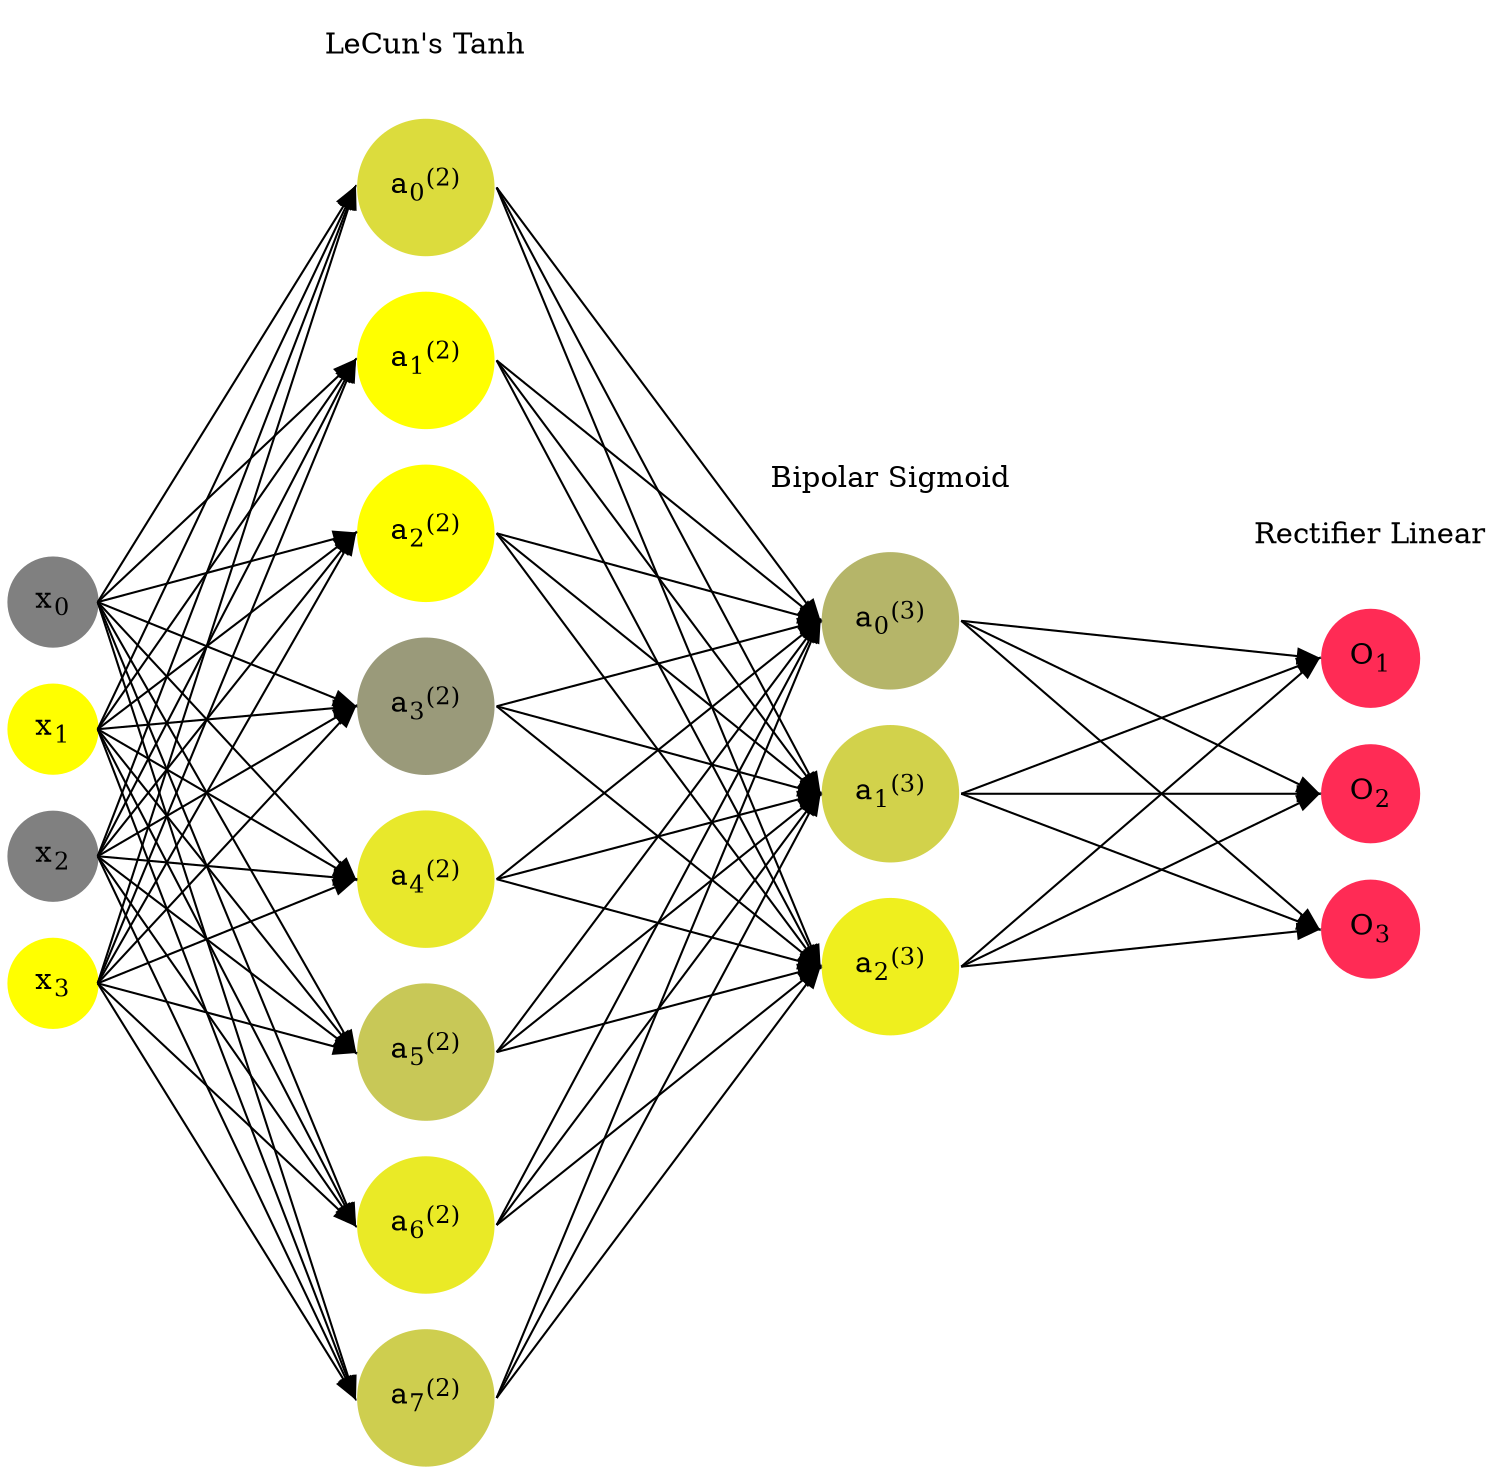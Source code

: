 digraph G {
	rankdir = LR;
	splines=false;
	edge[style=invis];
	ranksep= 1.4;
	{
	node [shape=circle, color="0.1667, 0.0, 0.5", style=filled, fillcolor="0.1667, 0.0, 0.5"];
	x0 [label=<x<sub>0</sub>>];
	}
	{
	node [shape=circle, color="0.1667, 1.0, 1.0", style=filled, fillcolor="0.1667, 1.0, 1.0"];
	x1 [label=<x<sub>1</sub>>];
	}
	{
	node [shape=circle, color="0.1667, 0.0, 0.5", style=filled, fillcolor="0.1667, 0.0, 0.5"];
	x2 [label=<x<sub>2</sub>>];
	}
	{
	node [shape=circle, color="0.1667, 1.0, 1.0", style=filled, fillcolor="0.1667, 1.0, 1.0"];
	x3 [label=<x<sub>3</sub>>];
	}
	{
	node [shape=circle, color="0.1667, 0.721772, 0.860886", style=filled, fillcolor="0.1667, 0.721772, 0.860886"];
	a02 [label=<a<sub>0</sub><sup>(2)</sup>>];
	}
	{
	node [shape=circle, color="0.1667, 1.172838, 1.086419", style=filled, fillcolor="0.1667, 1.172838, 1.086419"];
	a12 [label=<a<sub>1</sub><sup>(2)</sup>>];
	}
	{
	node [shape=circle, color="0.1667, 1.659661, 1.329830", style=filled, fillcolor="0.1667, 1.659661, 1.329830"];
	a22 [label=<a<sub>2</sub><sup>(2)</sup>>];
	}
	{
	node [shape=circle, color="0.1667, 0.208913, 0.604457", style=filled, fillcolor="0.1667, 0.208913, 0.604457"];
	a32 [label=<a<sub>3</sub><sup>(2)</sup>>];
	}
	{
	node [shape=circle, color="0.1667, 0.813793, 0.906897", style=filled, fillcolor="0.1667, 0.813793, 0.906897"];
	a42 [label=<a<sub>4</sub><sup>(2)</sup>>];
	}
	{
	node [shape=circle, color="0.1667, 0.564549, 0.782275", style=filled, fillcolor="0.1667, 0.564549, 0.782275"];
	a52 [label=<a<sub>5</sub><sup>(2)</sup>>];
	}
	{
	node [shape=circle, color="0.1667, 0.835623, 0.917811", style=filled, fillcolor="0.1667, 0.835623, 0.917811"];
	a62 [label=<a<sub>6</sub><sup>(2)</sup>>];
	}
	{
	node [shape=circle, color="0.1667, 0.616322, 0.808161", style=filled, fillcolor="0.1667, 0.616322, 0.808161"];
	a72 [label=<a<sub>7</sub><sup>(2)</sup>>];
	}
	{
	node [shape=circle, color="0.1667, 0.418253, 0.709126", style=filled, fillcolor="0.1667, 0.418253, 0.709126"];
	a03 [label=<a<sub>0</sub><sup>(3)</sup>>];
	}
	{
	node [shape=circle, color="0.1667, 0.642526, 0.821263", style=filled, fillcolor="0.1667, 0.642526, 0.821263"];
	a13 [label=<a<sub>1</sub><sup>(3)</sup>>];
	}
	{
	node [shape=circle, color="0.1667, 0.873627, 0.936814", style=filled, fillcolor="0.1667, 0.873627, 0.936814"];
	a23 [label=<a<sub>2</sub><sup>(3)</sup>>];
	}
	{
	node [shape=circle, color="0.9667, 0.83, 1.0", style=filled, fillcolor="0.9667, 0.83, 1.0"];
	O1 [label=<O<sub>1</sub>>];
	}
	{
	node [shape=circle, color="0.9667, 0.83, 1.0", style=filled, fillcolor="0.9667, 0.83, 1.0"];
	O2 [label=<O<sub>2</sub>>];
	}
	{
	node [shape=circle, color="0.9667, 0.83, 1.0", style=filled, fillcolor="0.9667, 0.83, 1.0"];
	O3 [label=<O<sub>3</sub>>];
	}
	{
	rank=same;
	x0->x1->x2->x3;
	}
	{
	rank=same;
	a02->a12->a22->a32->a42->a52->a62->a72;
	}
	{
	rank=same;
	a03->a13->a23;
	}
	{
	rank=same;
	O1->O2->O3;
	}
	l1 [shape=plaintext,label="LeCun's Tanh"];
	l1->a02;
	{rank=same; l1;a02};
	l2 [shape=plaintext,label="Bipolar Sigmoid"];
	l2->a03;
	{rank=same; l2;a03};
	l3 [shape=plaintext,label="Rectifier Linear"];
	l3->O1;
	{rank=same; l3;O1};
edge[style=solid, tailport=e, headport=w];
	{x0;x1;x2;x3} -> {a02;a12;a22;a32;a42;a52;a62;a72};
	{a02;a12;a22;a32;a42;a52;a62;a72} -> {a03;a13;a23};
	{a03;a13;a23} -> {O1,O2,O3};
}